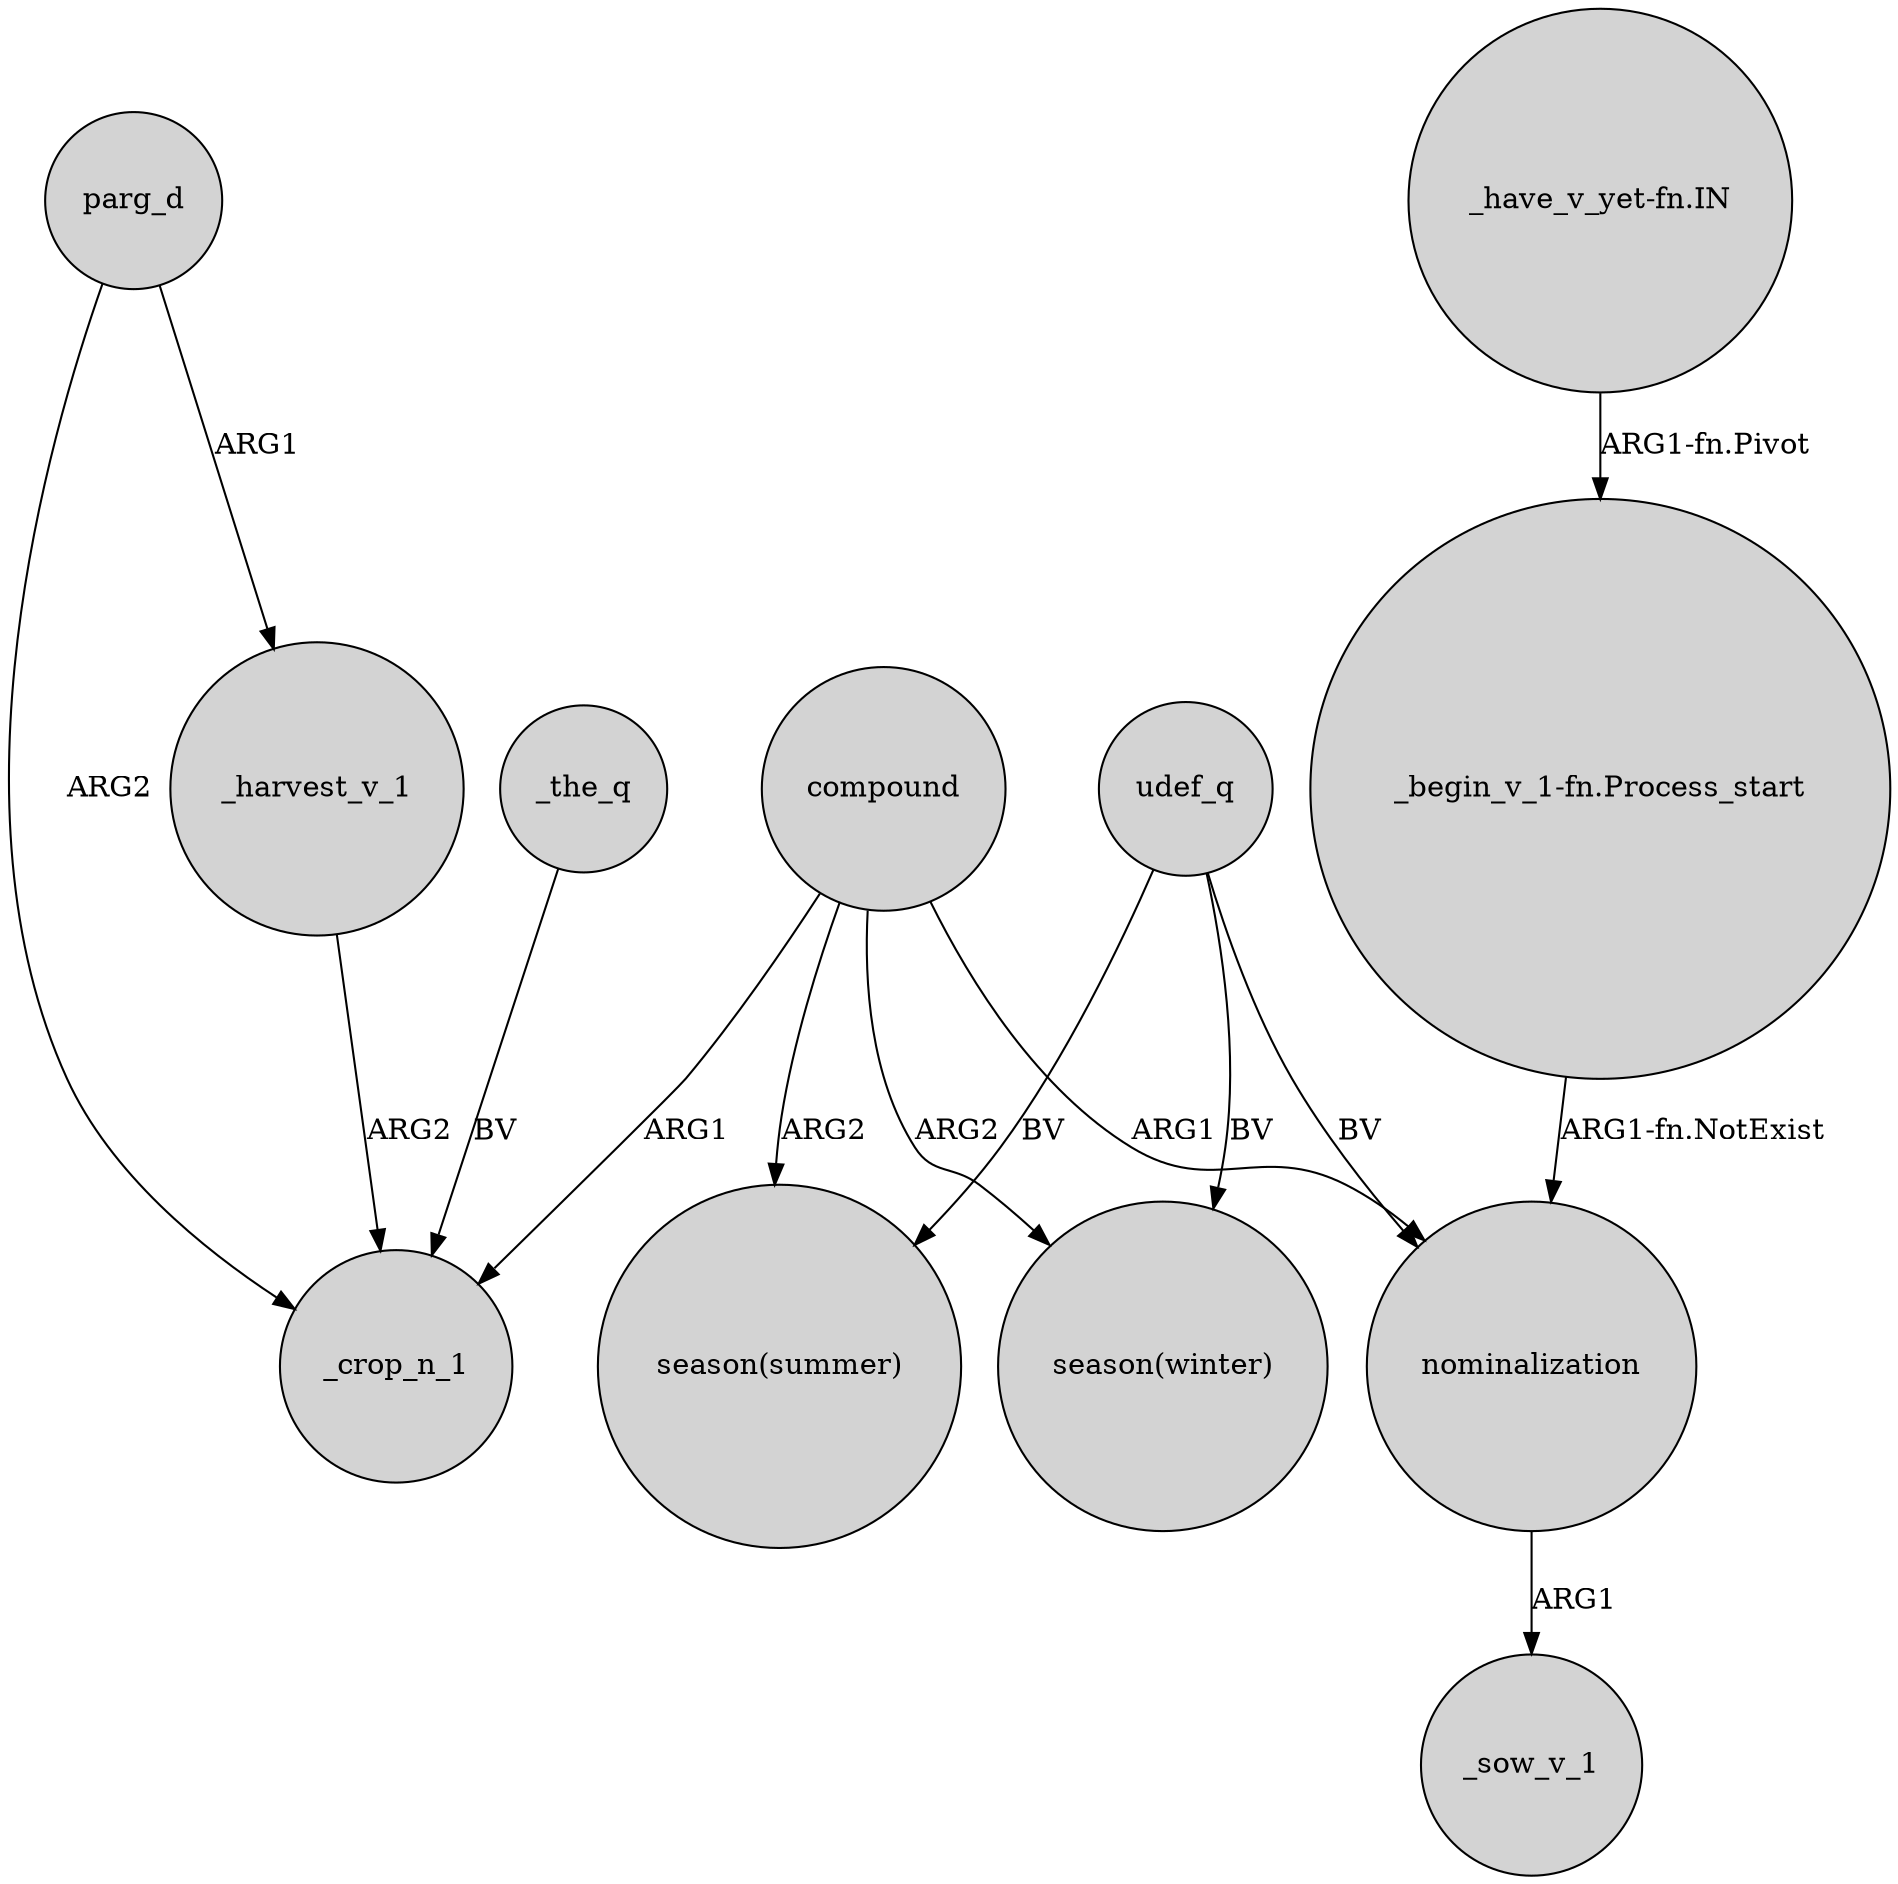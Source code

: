 digraph {
	node [shape=circle style=filled]
	_harvest_v_1 -> _crop_n_1 [label=ARG2]
	parg_d -> _crop_n_1 [label=ARG2]
	_the_q -> _crop_n_1 [label=BV]
	compound -> "season(summer)" [label=ARG2]
	compound -> _crop_n_1 [label=ARG1]
	parg_d -> _harvest_v_1 [label=ARG1]
	"_have_v_yet-fn.IN" -> "_begin_v_1-fn.Process_start" [label="ARG1-fn.Pivot"]
	compound -> "season(winter)" [label=ARG2]
	nominalization -> _sow_v_1 [label=ARG1]
	udef_q -> "season(summer)" [label=BV]
	compound -> nominalization [label=ARG1]
	udef_q -> "season(winter)" [label=BV]
	udef_q -> nominalization [label=BV]
	"_begin_v_1-fn.Process_start" -> nominalization [label="ARG1-fn.NotExist"]
}
